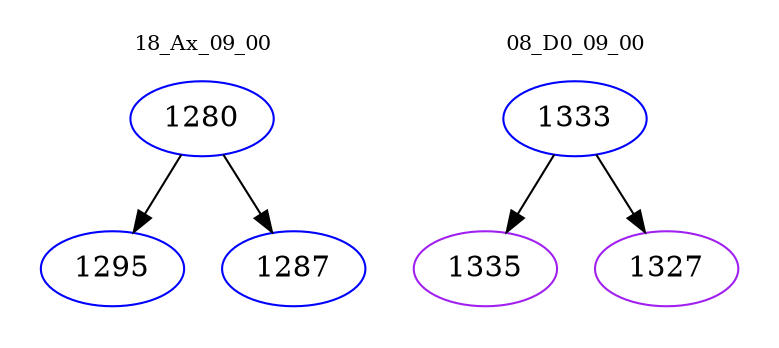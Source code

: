 digraph{
subgraph cluster_0 {
color = white
label = "18_Ax_09_00";
fontsize=10;
T0_1280 [label="1280", color="blue"]
T0_1280 -> T0_1295 [color="black"]
T0_1295 [label="1295", color="blue"]
T0_1280 -> T0_1287 [color="black"]
T0_1287 [label="1287", color="blue"]
}
subgraph cluster_1 {
color = white
label = "08_D0_09_00";
fontsize=10;
T1_1333 [label="1333", color="blue"]
T1_1333 -> T1_1335 [color="black"]
T1_1335 [label="1335", color="purple"]
T1_1333 -> T1_1327 [color="black"]
T1_1327 [label="1327", color="purple"]
}
}
